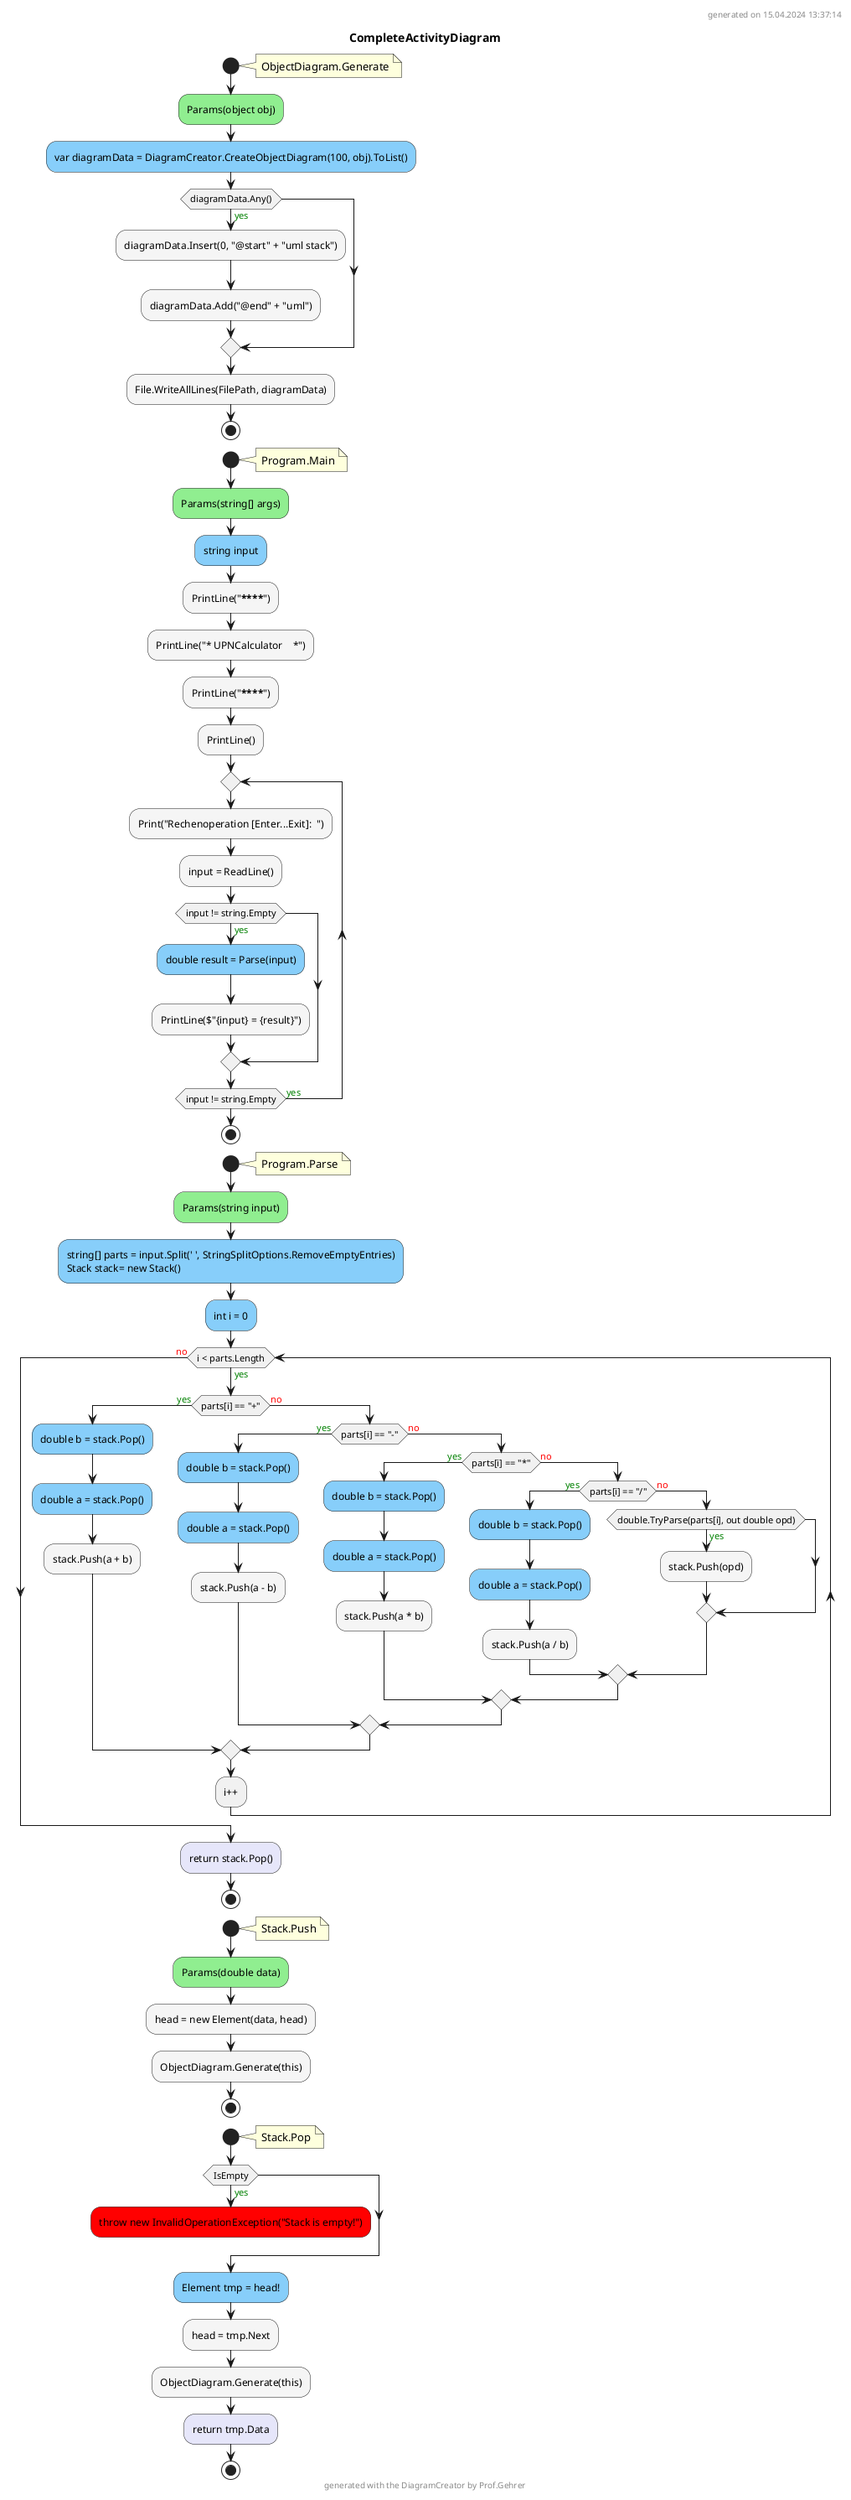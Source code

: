 @startuml CompleteActivityDiagram
header
generated on 15.04.2024 13:37:14
end header
title CompleteActivityDiagram
start
note right:  ObjectDiagram.Generate
#LightGreen:Params(object obj);
#LightSkyBlue:var diagramData = DiagramCreator.CreateObjectDiagram(100, obj).ToList();
if (diagramData.Any()) then (<color:green>yes)
        #WhiteSmoke:diagramData.Insert(0, "@start" + "uml stack");
        #WhiteSmoke:diagramData.Add("@end" + "uml");
endif
#WhiteSmoke:File.WriteAllLines(FilePath, diagramData);
stop
start
note right:  Program.Main
#LightGreen:Params(string[] args);
#LightSkyBlue:string input;
#WhiteSmoke:PrintLine("********************");
#WhiteSmoke:PrintLine("* UPNCalculator    *");
#WhiteSmoke:PrintLine("********************");
#WhiteSmoke:PrintLine();
repeat
        #WhiteSmoke:Print("Rechenoperation [Enter...Exit]:  ");
        #WhiteSmoke:input = ReadLine();
        if (input != string.Empty) then (<color:green>yes)
                #LightSkyBlue:double result = Parse(input);
                #WhiteSmoke:PrintLine($"{input} = {result}");
        endif
repeat while (input != string.Empty) is (<color:green>yes)
stop
start
note right:  Program.Parse
#LightGreen:Params(string input);
#LightSkyBlue:string[] parts = input.Split(' ', StringSplitOptions.RemoveEmptyEntries)\nStack stack= new Stack();
#LightSkyBlue:int i = 0;
while (i < parts.Length) is (<color:green>yes)
        if (parts[i] == "+") then (<color:green>yes)
                #LightSkyBlue:double b = stack.Pop();
                #LightSkyBlue:double a = stack.Pop();
                #WhiteSmoke:stack.Push(a + b);
            else (<color:red>no)
                if (parts[i] == "-") then (<color:green>yes)
                        #LightSkyBlue:double b = stack.Pop();
                        #LightSkyBlue:double a = stack.Pop();
                        #WhiteSmoke:stack.Push(a - b);
                    else (<color:red>no)
                        if (parts[i] == "*") then (<color:green>yes)
                                #LightSkyBlue:double b = stack.Pop();
                                #LightSkyBlue:double a = stack.Pop();
                                #WhiteSmoke:stack.Push(a * b);
                            else (<color:red>no)
                                if (parts[i] == "/") then (<color:green>yes)
                                        #LightSkyBlue:double b = stack.Pop();
                                        #LightSkyBlue:double a = stack.Pop();
                                        #WhiteSmoke:stack.Push(a / b);
                                    else (<color:red>no)
                                        if (double.TryParse(parts[i], out double opd)) then (<color:green>yes)
                                                #WhiteSmoke:stack.Push(opd);
                                        endif
                                endif
                        endif
                endif
        endif
:i++;
endwhile (<color:red>no)
#Lavender:return stack.Pop();
stop
start
note right:  Stack.Push
#LightGreen:Params(double data);
#WhiteSmoke:head = new Element(data, head);
#WhiteSmoke:ObjectDiagram.Generate(this);
stop
start
note right:  Stack.Pop
if (IsEmpty) then (<color:green>yes)
        #Red:throw new InvalidOperationException("Stack is empty!");
        kill
endif
#LightSkyBlue:Element tmp = head!;
#WhiteSmoke:head = tmp.Next;
#WhiteSmoke:ObjectDiagram.Generate(this);
#Lavender:return tmp.Data;
stop
footer
generated with the DiagramCreator by Prof.Gehrer
end footer
@enduml
